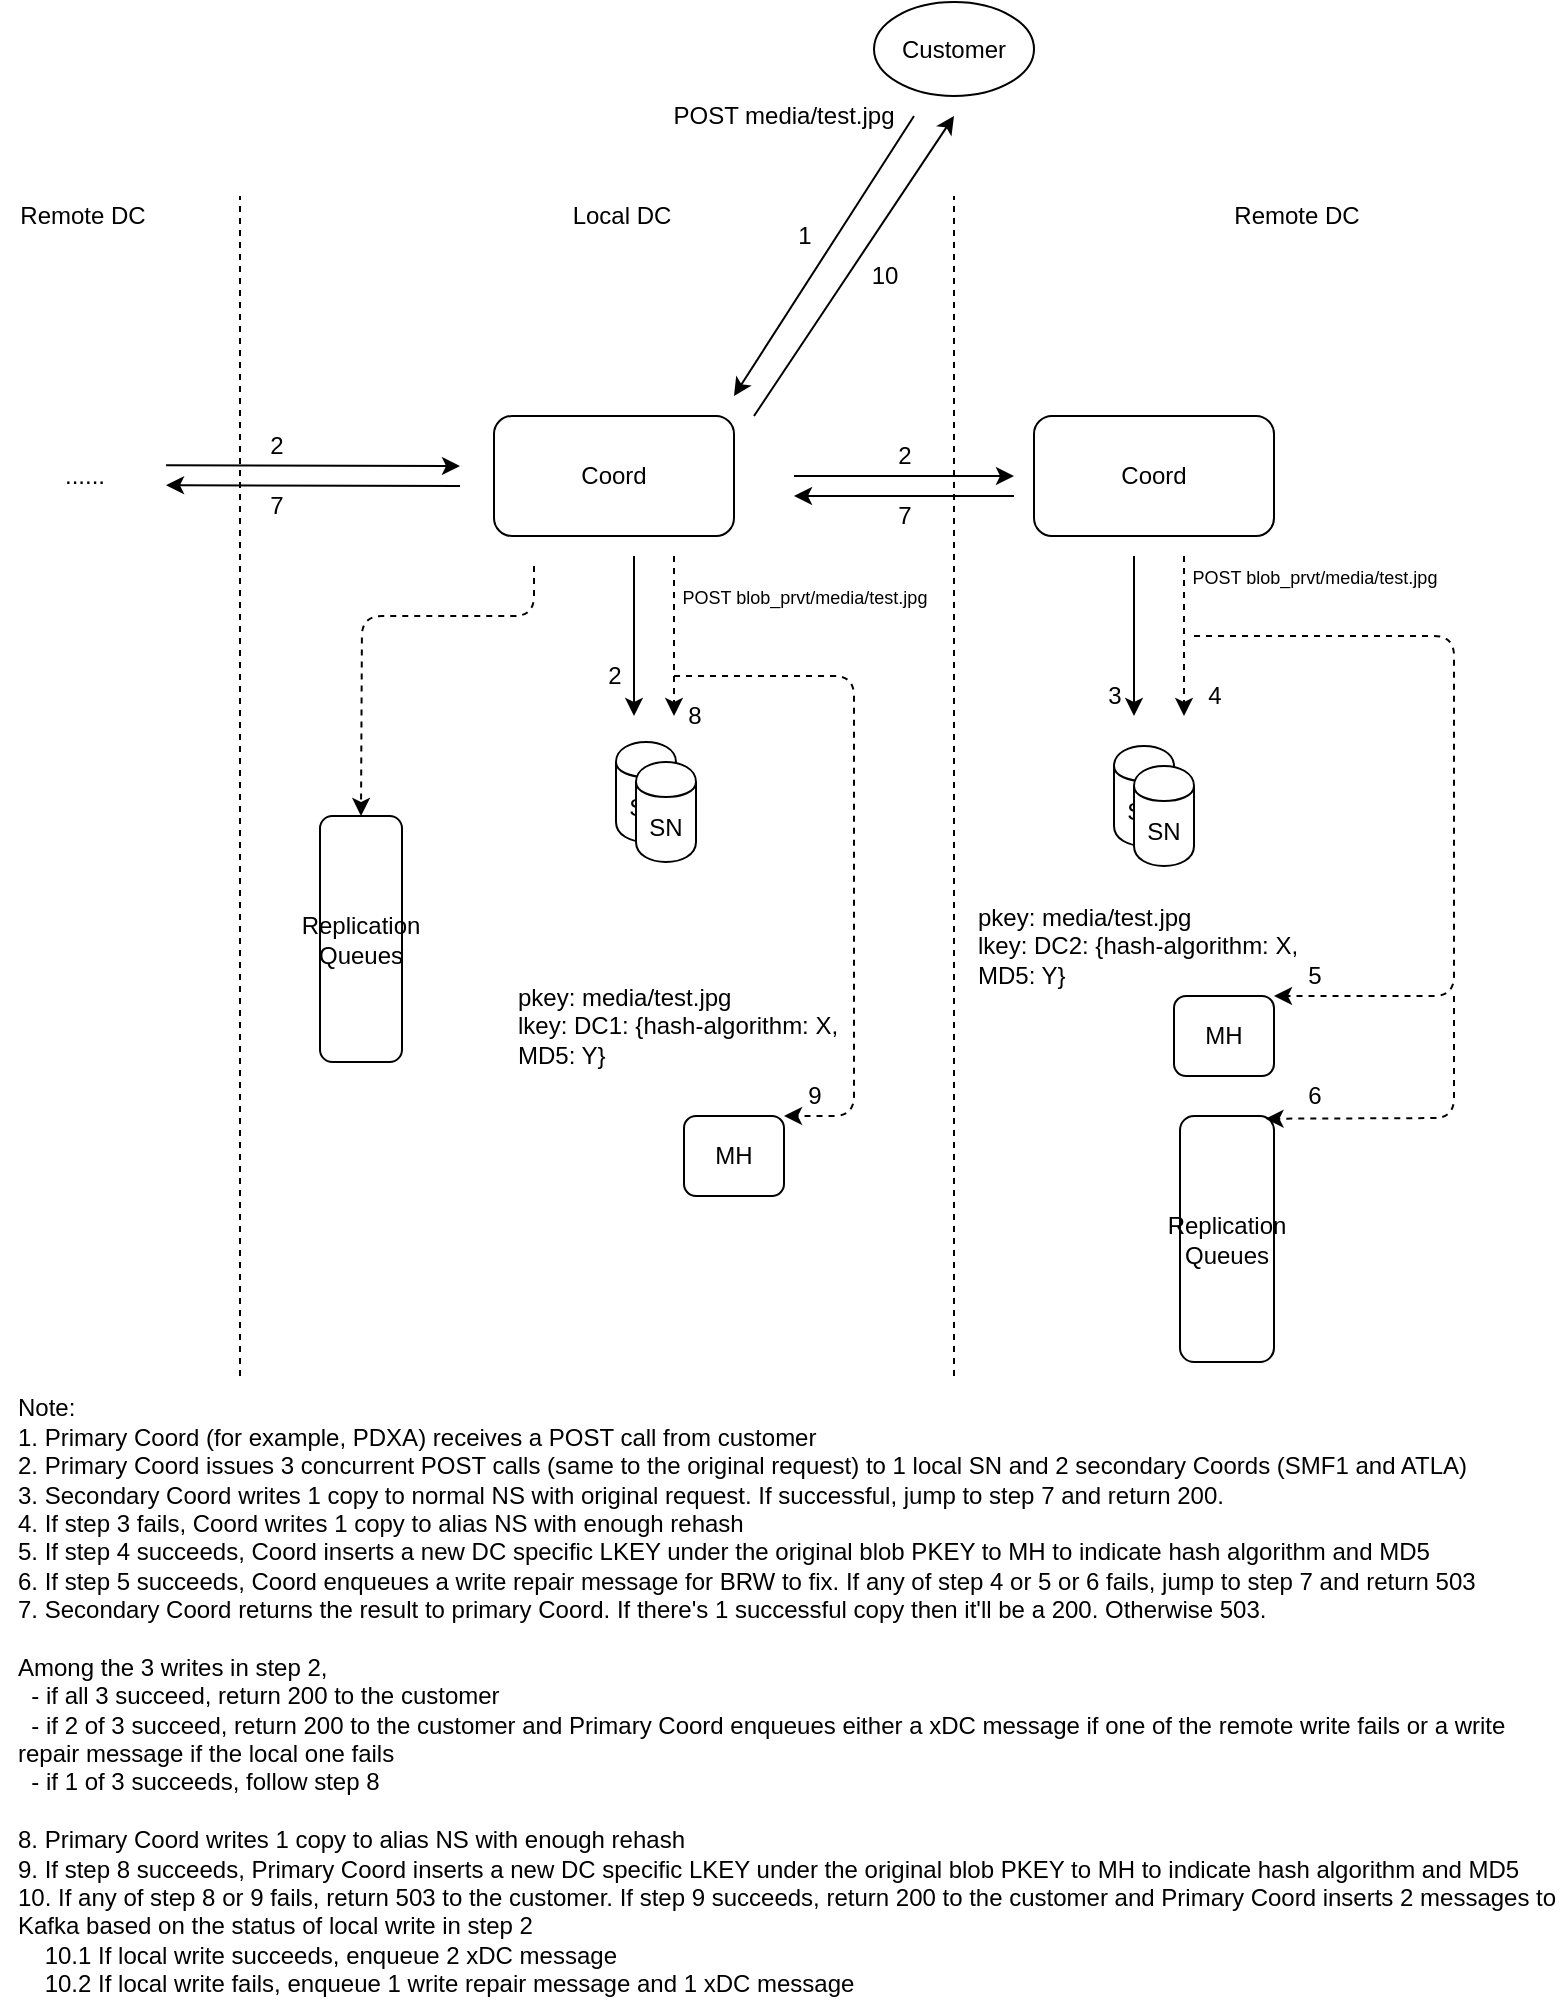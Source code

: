 <mxfile version="13.1.1" type="github">
  <diagram id="c0VlTftgPbjmLoMzFiRr" name="Page-1">
    <mxGraphModel dx="2066" dy="1057" grid="1" gridSize="10" guides="1" tooltips="1" connect="1" arrows="1" fold="1" page="1" pageScale="1" pageWidth="850" pageHeight="1100" math="0" shadow="0">
      <root>
        <mxCell id="0" />
        <mxCell id="1" parent="0" />
        <mxCell id="wSj1jjYBSh8IoZhMe18f-2" value="Coord" style="rounded=1;whiteSpace=wrap;html=1;" parent="1" vertex="1">
          <mxGeometry x="257" y="237" width="120" height="60" as="geometry" />
        </mxCell>
        <mxCell id="wSj1jjYBSh8IoZhMe18f-3" value="Coord" style="rounded=1;whiteSpace=wrap;html=1;" parent="1" vertex="1">
          <mxGeometry x="527" y="237" width="120" height="60" as="geometry" />
        </mxCell>
        <mxCell id="wSj1jjYBSh8IoZhMe18f-5" value="" style="endArrow=none;dashed=1;html=1;" parent="1" edge="1">
          <mxGeometry width="50" height="50" relative="1" as="geometry">
            <mxPoint x="487" y="717" as="sourcePoint" />
            <mxPoint x="487" y="127.0" as="targetPoint" />
          </mxGeometry>
        </mxCell>
        <mxCell id="wSj1jjYBSh8IoZhMe18f-7" value="Remote DC" style="text;html=1;strokeColor=none;fillColor=none;align=center;verticalAlign=middle;whiteSpace=wrap;rounded=0;" parent="1" vertex="1">
          <mxGeometry x="617" y="127" width="83" height="20" as="geometry" />
        </mxCell>
        <mxCell id="wSj1jjYBSh8IoZhMe18f-8" value="Local DC" style="text;html=1;strokeColor=none;fillColor=none;align=center;verticalAlign=middle;whiteSpace=wrap;rounded=0;" parent="1" vertex="1">
          <mxGeometry x="292" y="127" width="58" height="20" as="geometry" />
        </mxCell>
        <mxCell id="wSj1jjYBSh8IoZhMe18f-9" value="" style="endArrow=classic;html=1;" parent="1" edge="1">
          <mxGeometry width="50" height="50" relative="1" as="geometry">
            <mxPoint x="467" y="87" as="sourcePoint" />
            <mxPoint x="377" y="227" as="targetPoint" />
          </mxGeometry>
        </mxCell>
        <mxCell id="wSj1jjYBSh8IoZhMe18f-11" value="POST media/test.jpg" style="text;html=1;strokeColor=none;fillColor=none;align=center;verticalAlign=middle;whiteSpace=wrap;rounded=0;" parent="1" vertex="1">
          <mxGeometry x="332" y="77" width="140" height="20" as="geometry" />
        </mxCell>
        <mxCell id="wSj1jjYBSh8IoZhMe18f-31" value="Replication Queues" style="rounded=1;whiteSpace=wrap;html=1;" parent="1" vertex="1">
          <mxGeometry x="600" y="587" width="47" height="123" as="geometry" />
        </mxCell>
        <mxCell id="wSj1jjYBSh8IoZhMe18f-32" value="Replication Queues" style="rounded=1;whiteSpace=wrap;html=1;" parent="1" vertex="1">
          <mxGeometry x="170" y="437" width="41" height="123" as="geometry" />
        </mxCell>
        <mxCell id="wSj1jjYBSh8IoZhMe18f-35" value="" style="endArrow=classic;html=1;" parent="1" edge="1">
          <mxGeometry width="50" height="50" relative="1" as="geometry">
            <mxPoint x="327" y="307" as="sourcePoint" />
            <mxPoint x="327" y="387" as="targetPoint" />
          </mxGeometry>
        </mxCell>
        <mxCell id="wSj1jjYBSh8IoZhMe18f-39" value="2" style="text;html=1;align=center;verticalAlign=middle;resizable=0;points=[];autosize=1;" parent="1" vertex="1">
          <mxGeometry x="307" y="357" width="20" height="20" as="geometry" />
        </mxCell>
        <mxCell id="wSj1jjYBSh8IoZhMe18f-57" value="" style="endArrow=classic;html=1;" parent="1" edge="1">
          <mxGeometry width="50" height="50" relative="1" as="geometry">
            <mxPoint x="407" y="267" as="sourcePoint" />
            <mxPoint x="517" y="267" as="targetPoint" />
          </mxGeometry>
        </mxCell>
        <mxCell id="wSj1jjYBSh8IoZhMe18f-59" value="2" style="text;html=1;align=center;verticalAlign=middle;resizable=0;points=[];autosize=1;" parent="1" vertex="1">
          <mxGeometry x="452" y="247" width="20" height="20" as="geometry" />
        </mxCell>
        <mxCell id="wSj1jjYBSh8IoZhMe18f-61" value="SN" style="shape=cylinder;whiteSpace=wrap;html=1;boundedLbl=1;backgroundOutline=1;" parent="1" vertex="1">
          <mxGeometry x="318" y="400" width="30" height="50" as="geometry" />
        </mxCell>
        <mxCell id="wSj1jjYBSh8IoZhMe18f-62" value="SN" style="shape=cylinder;whiteSpace=wrap;html=1;boundedLbl=1;backgroundOutline=1;" parent="1" vertex="1">
          <mxGeometry x="328" y="410" width="30" height="50" as="geometry" />
        </mxCell>
        <mxCell id="wSj1jjYBSh8IoZhMe18f-64" value="SN" style="shape=cylinder;whiteSpace=wrap;html=1;boundedLbl=1;backgroundOutline=1;" parent="1" vertex="1">
          <mxGeometry x="567" y="402" width="30" height="50" as="geometry" />
        </mxCell>
        <mxCell id="wSj1jjYBSh8IoZhMe18f-65" value="SN" style="shape=cylinder;whiteSpace=wrap;html=1;boundedLbl=1;backgroundOutline=1;" parent="1" vertex="1">
          <mxGeometry x="577" y="412" width="30" height="50" as="geometry" />
        </mxCell>
        <mxCell id="wSj1jjYBSh8IoZhMe18f-67" value="" style="endArrow=classic;html=1;" parent="1" edge="1">
          <mxGeometry width="50" height="50" relative="1" as="geometry">
            <mxPoint x="577" y="307" as="sourcePoint" />
            <mxPoint x="577" y="387" as="targetPoint" />
          </mxGeometry>
        </mxCell>
        <mxCell id="wSj1jjYBSh8IoZhMe18f-68" value="3" style="text;html=1;align=center;verticalAlign=middle;resizable=0;points=[];autosize=1;" parent="1" vertex="1">
          <mxGeometry x="557" y="367" width="20" height="20" as="geometry" />
        </mxCell>
        <mxCell id="wSj1jjYBSh8IoZhMe18f-69" value="" style="endArrow=classic;html=1;dashed=1;" parent="1" edge="1">
          <mxGeometry width="50" height="50" relative="1" as="geometry">
            <mxPoint x="602" y="307" as="sourcePoint" />
            <mxPoint x="602" y="387" as="targetPoint" />
          </mxGeometry>
        </mxCell>
        <mxCell id="wSj1jjYBSh8IoZhMe18f-70" value="4" style="text;html=1;align=center;verticalAlign=middle;resizable=0;points=[];autosize=1;" parent="1" vertex="1">
          <mxGeometry x="607" y="367" width="20" height="20" as="geometry" />
        </mxCell>
        <mxCell id="wSj1jjYBSh8IoZhMe18f-71" value="" style="endArrow=classic;html=1;dashed=1;entryX=0.91;entryY=0.011;entryDx=0;entryDy=0;entryPerimeter=0;" parent="1" target="wSj1jjYBSh8IoZhMe18f-31" edge="1">
          <mxGeometry width="50" height="50" relative="1" as="geometry">
            <mxPoint x="737" y="527" as="sourcePoint" />
            <mxPoint x="517" y="357" as="targetPoint" />
            <Array as="points">
              <mxPoint x="737" y="588" />
            </Array>
          </mxGeometry>
        </mxCell>
        <mxCell id="wSj1jjYBSh8IoZhMe18f-72" value="6" style="text;html=1;align=center;verticalAlign=middle;resizable=0;points=[];autosize=1;" parent="1" vertex="1">
          <mxGeometry x="657" y="567" width="20" height="20" as="geometry" />
        </mxCell>
        <mxCell id="wSj1jjYBSh8IoZhMe18f-79" value="" style="endArrow=classic;html=1;dashed=1;" parent="1" edge="1">
          <mxGeometry width="50" height="50" relative="1" as="geometry">
            <mxPoint x="347" y="307" as="sourcePoint" />
            <mxPoint x="347" y="387" as="targetPoint" />
          </mxGeometry>
        </mxCell>
        <mxCell id="wSj1jjYBSh8IoZhMe18f-80" value="8" style="text;html=1;align=center;verticalAlign=middle;resizable=0;points=[];autosize=1;" parent="1" vertex="1">
          <mxGeometry x="347" y="377" width="20" height="20" as="geometry" />
        </mxCell>
        <mxCell id="wSj1jjYBSh8IoZhMe18f-81" value="" style="endArrow=classic;html=1;dashed=1;entryX=0.5;entryY=0;entryDx=0;entryDy=0;" parent="1" target="wSj1jjYBSh8IoZhMe18f-32" edge="1">
          <mxGeometry width="50" height="50" relative="1" as="geometry">
            <mxPoint x="277" y="312" as="sourcePoint" />
            <mxPoint x="212" y="450" as="targetPoint" />
            <Array as="points">
              <mxPoint x="277" y="337" />
              <mxPoint x="191" y="337" />
            </Array>
          </mxGeometry>
        </mxCell>
        <mxCell id="wSj1jjYBSh8IoZhMe18f-84" value="MH" style="rounded=1;whiteSpace=wrap;html=1;" parent="1" vertex="1">
          <mxGeometry x="352" y="587" width="50" height="40" as="geometry" />
        </mxCell>
        <mxCell id="wSj1jjYBSh8IoZhMe18f-85" value="MH" style="rounded=1;whiteSpace=wrap;html=1;" parent="1" vertex="1">
          <mxGeometry x="597" y="527" width="50" height="40" as="geometry" />
        </mxCell>
        <mxCell id="wSj1jjYBSh8IoZhMe18f-88" value="" style="endArrow=classic;html=1;dashed=1;entryX=1;entryY=0;entryDx=0;entryDy=0;rounded=1;" parent="1" target="wSj1jjYBSh8IoZhMe18f-85" edge="1">
          <mxGeometry width="50" height="50" relative="1" as="geometry">
            <mxPoint x="607" y="347" as="sourcePoint" />
            <mxPoint x="647" y="582" as="targetPoint" />
            <Array as="points">
              <mxPoint x="737" y="347" />
              <mxPoint x="737" y="527" />
            </Array>
          </mxGeometry>
        </mxCell>
        <mxCell id="wSj1jjYBSh8IoZhMe18f-91" value="" style="endArrow=classic;html=1;dashed=1;entryX=1;entryY=0;entryDx=0;entryDy=0;rounded=1;" parent="1" target="wSj1jjYBSh8IoZhMe18f-84" edge="1">
          <mxGeometry width="50" height="50" relative="1" as="geometry">
            <mxPoint x="347" y="367" as="sourcePoint" />
            <mxPoint x="427" y="577" as="targetPoint" />
            <Array as="points">
              <mxPoint x="437" y="367" />
              <mxPoint x="437" y="587" />
            </Array>
          </mxGeometry>
        </mxCell>
        <mxCell id="wSj1jjYBSh8IoZhMe18f-92" value="pkey: media/test.jpg&lt;br&gt;lkey: DC1: {hash-algorithm: X,&lt;br&gt;MD5: Y}&amp;nbsp;" style="text;html=1;align=left;verticalAlign=middle;resizable=0;points=[];autosize=1;" parent="1" vertex="1">
          <mxGeometry x="267" y="517" width="180" height="50" as="geometry" />
        </mxCell>
        <mxCell id="wSj1jjYBSh8IoZhMe18f-93" value="Note:&lt;br&gt;1. Primary Coord (for example, PDXA) receives a POST call from customer&lt;br&gt;2. Primary Coord issues 3 concurrent POST calls (same to the original request) to 1 local SN and 2 secondary Coords (SMF1 and ATLA)&lt;br&gt;&lt;div&gt;&lt;span&gt;3. Secondary Coord writes 1 copy to normal NS with original request. If successful, jump to step 7 and return 200.&lt;/span&gt;&lt;/div&gt;4. If step 3 fails, Coord writes 1 copy to alias NS with enough rehash&lt;br&gt;5. If step 4 succeeds, Coord inserts a new DC specific LKEY under the original blob PKEY to MH to indicate hash algorithm and MD5&lt;br&gt;6. If step 5 succeeds, Coord enqueues a write repair message for BRW to fix. If any of step 4 or 5 or 6 fails, jump to step 7 and return 503&lt;br&gt;7. Secondary Coord returns the result to primary Coord. If there&#39;s 1 successful copy then it&#39;ll be a 200. Otherwise 503.&lt;br&gt;&lt;br&gt;Among the 3 writes in step 2,&lt;br&gt;&amp;nbsp; - if all 3 succeed, return 200 to the customer&lt;br&gt;&amp;nbsp; - if 2 of 3 succeed, return 200 to the customer and Primary Coord enqueues either a xDC message if one of the remote write fails or a write repair message if the local one fails&lt;br&gt;&amp;nbsp; - if 1 of 3 succeeds, follow step 8&lt;br&gt;&lt;br&gt;8. Primary Coord writes 1 copy to alias NS with enough rehash&lt;br&gt;9. If step 8 succeeds, Primary Coord inserts a new DC specific LKEY under the original blob PKEY to MH to indicate hash algorithm and MD5&lt;br&gt;10. If any of step 8 or 9 fails, return 503 to the customer. If step 9 succeeds, return 200 to the customer and&amp;nbsp;Primary Coord inserts 2 messages to Kafka based on the status of local write in step 2&lt;br&gt;&amp;nbsp; &amp;nbsp; 10.1 If local write succeeds, enqueue 2 xDC message&lt;br&gt;&amp;nbsp; &amp;nbsp; 10.2 If local write fails, enqueue 1 write repair message and 1 xDC message" style="text;html=1;strokeColor=none;fillColor=none;align=left;verticalAlign=middle;whiteSpace=wrap;rounded=0;" parent="1" vertex="1">
          <mxGeometry x="17" y="877" width="775" as="geometry" />
        </mxCell>
        <mxCell id="wSj1jjYBSh8IoZhMe18f-94" value="5" style="text;html=1;align=center;verticalAlign=middle;resizable=0;points=[];autosize=1;" parent="1" vertex="1">
          <mxGeometry x="657" y="507" width="20" height="20" as="geometry" />
        </mxCell>
        <mxCell id="wSj1jjYBSh8IoZhMe18f-101" value="" style="endArrow=classic;html=1;" parent="1" edge="1">
          <mxGeometry width="50" height="50" relative="1" as="geometry">
            <mxPoint x="517" y="277" as="sourcePoint" />
            <mxPoint x="407" y="277" as="targetPoint" />
          </mxGeometry>
        </mxCell>
        <mxCell id="wSj1jjYBSh8IoZhMe18f-103" value="7" style="text;html=1;align=center;verticalAlign=middle;resizable=0;points=[];autosize=1;" parent="1" vertex="1">
          <mxGeometry x="452" y="277" width="20" height="20" as="geometry" />
        </mxCell>
        <mxCell id="wSj1jjYBSh8IoZhMe18f-117" value="&lt;font style=&quot;font-size: 9px&quot;&gt;POST blob_prvt/media/test.jpg&lt;/font&gt;" style="text;html=1;align=center;verticalAlign=middle;resizable=0;points=[];autosize=1;" parent="1" vertex="1">
          <mxGeometry x="597" y="307" width="140" height="20" as="geometry" />
        </mxCell>
        <mxCell id="wSj1jjYBSh8IoZhMe18f-136" value="Customer" style="ellipse;whiteSpace=wrap;html=1;" parent="1" vertex="1">
          <mxGeometry x="447" y="30" width="80" height="47" as="geometry" />
        </mxCell>
        <mxCell id="wSj1jjYBSh8IoZhMe18f-137" value="" style="endArrow=classic;html=1;" parent="1" edge="1">
          <mxGeometry width="50" height="50" relative="1" as="geometry">
            <mxPoint x="387" y="237" as="sourcePoint" />
            <mxPoint x="487" y="87" as="targetPoint" />
          </mxGeometry>
        </mxCell>
        <mxCell id="wSj1jjYBSh8IoZhMe18f-138" value="1" style="text;html=1;align=center;verticalAlign=middle;resizable=0;points=[];autosize=1;" parent="1" vertex="1">
          <mxGeometry x="402" y="137" width="20" height="20" as="geometry" />
        </mxCell>
        <mxCell id="wSj1jjYBSh8IoZhMe18f-139" value="&lt;font style=&quot;font-size: 9px&quot;&gt;POST blob_prvt/media/test.jpg&lt;/font&gt;" style="text;html=1;align=center;verticalAlign=middle;resizable=0;points=[];autosize=1;" parent="1" vertex="1">
          <mxGeometry x="342" y="317" width="140" height="20" as="geometry" />
        </mxCell>
        <mxCell id="wSj1jjYBSh8IoZhMe18f-140" value="10" style="text;html=1;align=center;verticalAlign=middle;resizable=0;points=[];autosize=1;" parent="1" vertex="1">
          <mxGeometry x="437" y="157" width="30" height="20" as="geometry" />
        </mxCell>
        <mxCell id="wSj1jjYBSh8IoZhMe18f-143" value="9" style="text;html=1;align=center;verticalAlign=middle;resizable=0;points=[];autosize=1;" parent="1" vertex="1">
          <mxGeometry x="407" y="567" width="20" height="20" as="geometry" />
        </mxCell>
        <mxCell id="jP_qFWJfhRR2PyRuPsTy-1" value="" style="endArrow=none;dashed=1;html=1;" parent="1" edge="1">
          <mxGeometry width="50" height="50" relative="1" as="geometry">
            <mxPoint x="130" y="717" as="sourcePoint" />
            <mxPoint x="130" y="127" as="targetPoint" />
          </mxGeometry>
        </mxCell>
        <mxCell id="jP_qFWJfhRR2PyRuPsTy-2" value="Remote DC" style="text;html=1;strokeColor=none;fillColor=none;align=center;verticalAlign=middle;whiteSpace=wrap;rounded=0;" parent="1" vertex="1">
          <mxGeometry x="10" y="127" width="83" height="20" as="geometry" />
        </mxCell>
        <mxCell id="jP_qFWJfhRR2PyRuPsTy-3" value="" style="endArrow=classic;html=1;" parent="1" edge="1">
          <mxGeometry width="50" height="50" relative="1" as="geometry">
            <mxPoint x="93" y="261.58" as="sourcePoint" />
            <mxPoint x="240" y="262" as="targetPoint" />
          </mxGeometry>
        </mxCell>
        <mxCell id="jP_qFWJfhRR2PyRuPsTy-4" value="2" style="text;html=1;align=center;verticalAlign=middle;resizable=0;points=[];autosize=1;" parent="1" vertex="1">
          <mxGeometry x="138" y="241.58" width="20" height="20" as="geometry" />
        </mxCell>
        <mxCell id="jP_qFWJfhRR2PyRuPsTy-5" value="" style="endArrow=classic;html=1;" parent="1" edge="1">
          <mxGeometry width="50" height="50" relative="1" as="geometry">
            <mxPoint x="240" y="272" as="sourcePoint" />
            <mxPoint x="93" y="271.58" as="targetPoint" />
          </mxGeometry>
        </mxCell>
        <mxCell id="jP_qFWJfhRR2PyRuPsTy-6" value="7" style="text;html=1;align=center;verticalAlign=middle;resizable=0;points=[];autosize=1;" parent="1" vertex="1">
          <mxGeometry x="138" y="272" width="20" height="20" as="geometry" />
        </mxCell>
        <mxCell id="jP_qFWJfhRR2PyRuPsTy-7" value="......" style="text;html=1;align=center;verticalAlign=middle;resizable=0;points=[];autosize=1;" parent="1" vertex="1">
          <mxGeometry x="31.5" y="257" width="40" height="20" as="geometry" />
        </mxCell>
        <mxCell id="jP_qFWJfhRR2PyRuPsTy-9" value="pkey: media/test.jpg&lt;br&gt;lkey: DC2: {hash-algorithm: X,&lt;br&gt;MD5: Y}&amp;nbsp;" style="text;html=1;align=left;verticalAlign=middle;resizable=0;points=[];autosize=1;" parent="1" vertex="1">
          <mxGeometry x="497" y="477" width="180" height="50" as="geometry" />
        </mxCell>
      </root>
    </mxGraphModel>
  </diagram>
</mxfile>
